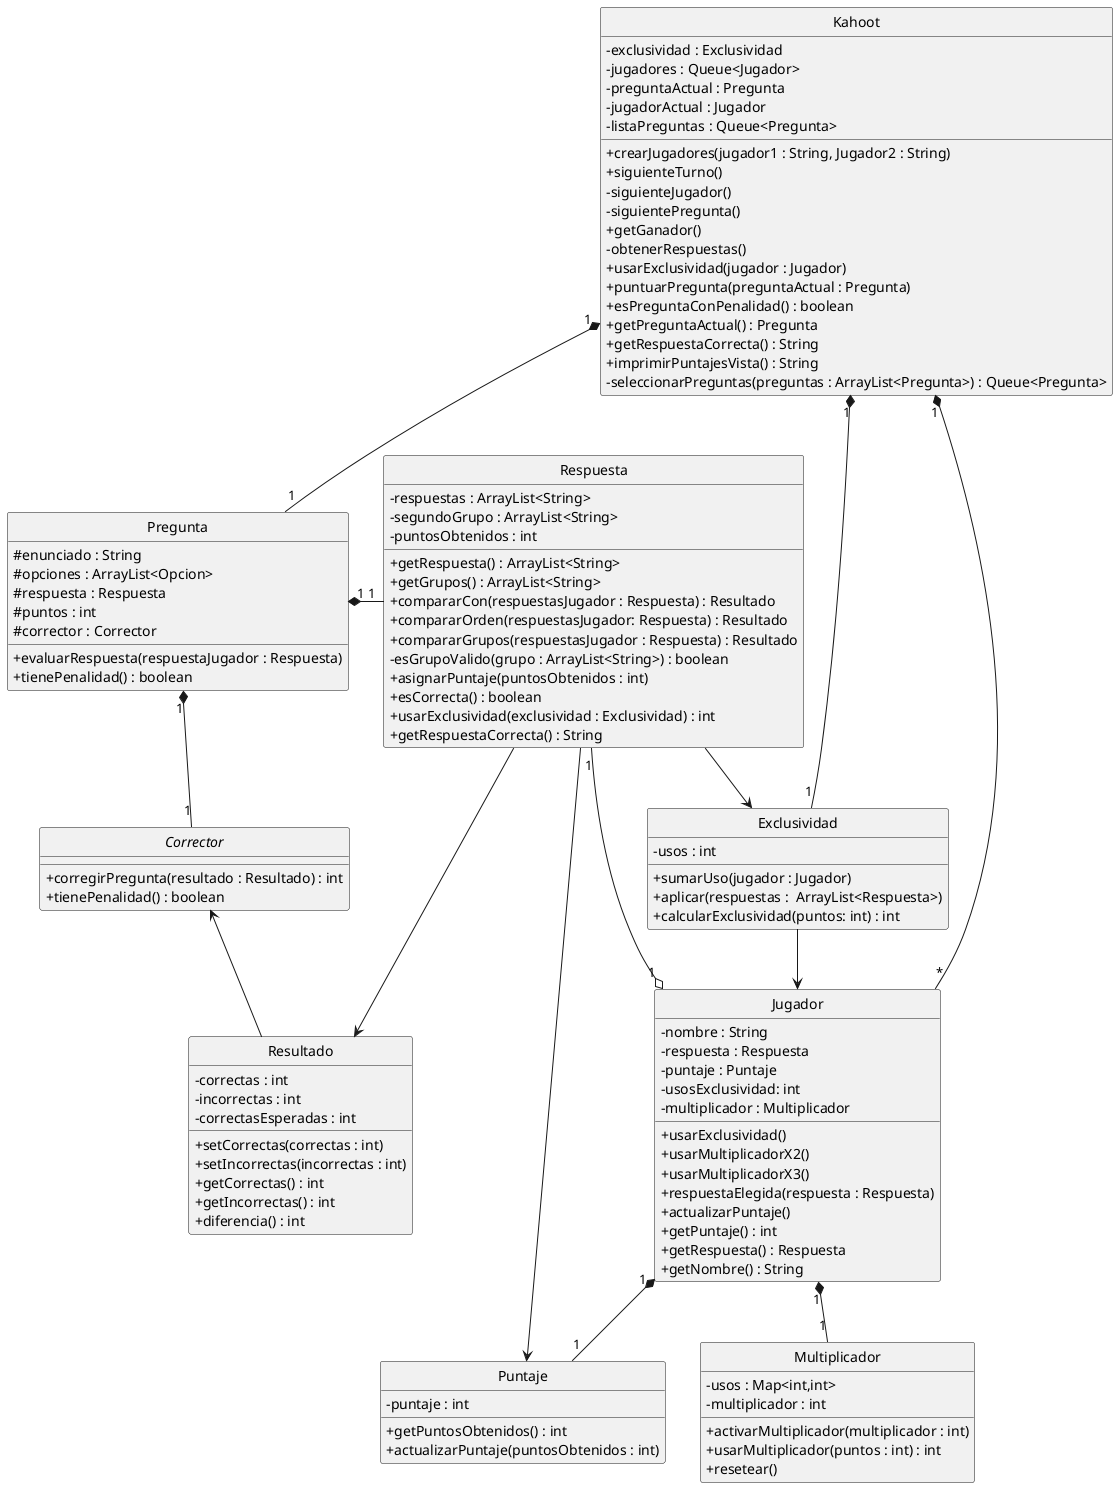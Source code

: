 @startuml AlgoHoot
hide circle
interface Corrector{
    + corregirPregunta(resultado : Resultado) : int
    + tienePenalidad() : boolean
}
class Jugador{
    - nombre : String
    - respuesta : Respuesta
    - puntaje : Puntaje
    - usosExclusividad: int
    - multiplicador : Multiplicador
    + usarExclusividad()
    + usarMultiplicadorX2()
    + usarMultiplicadorX3()
    + respuestaElegida(respuesta : Respuesta)
    + actualizarPuntaje()
    + getPuntaje() : int
    + getRespuesta() : Respuesta
    + getNombre() : String
}
class Multiplicador{
    - usos : Map<int,int>
    - multiplicador : int
    + activarMultiplicador(multiplicador : int)
    + usarMultiplicador(puntos : int) : int
    + resetear()
}
class Exclusividad{
    - usos : int
    + sumarUso(jugador : Jugador)
    + aplicar(respuestas :  ArrayList<Respuesta>)
    + calcularExclusividad(puntos: int) : int
}
class Puntaje{
    - puntaje : int
    + getPuntosObtenidos() : int
    + actualizarPuntaje(puntosObtenidos : int)
}
class Pregunta{
    # enunciado : String
    # opciones : ArrayList<Opcion>
    # respuesta : Respuesta
    # puntos : int
    # corrector : Corrector
    + evaluarRespuesta(respuestaJugador : Respuesta)
    + tienePenalidad() : boolean
}
class Kahoot{
    - exclusividad : Exclusividad
    - jugadores : Queue<Jugador>
    - preguntaActual : Pregunta
    - jugadorActual : Jugador
    - listaPreguntas : Queue<Pregunta>
    + crearJugadores(jugador1 : String, Jugador2 : String)
    + siguienteTurno()
    - siguienteJugador()
    - siguientePregunta()
    + getGanador()
    - obtenerRespuestas()
    + usarExclusividad(jugador : Jugador)
    + puntuarPregunta(preguntaActual : Pregunta)
    + esPreguntaConPenalidad() : boolean
    + getPreguntaActual() : Pregunta
    + getRespuestaCorrecta() : String
    + imprimirPuntajesVista() : String
    - seleccionarPreguntas(preguntas : ArrayList<Pregunta>) : Queue<Pregunta>

}
class Respuesta{
    - respuestas : ArrayList<String>
    - segundoGrupo : ArrayList<String>
    - puntosObtenidos : int
    + getRespuesta() : ArrayList<String>
    + getGrupos() : ArrayList<String>
    + compararCon(respuestasJugador : Respuesta) : Resultado
    + compararOrden(respuestasJugador: Respuesta) : Resultado
    + compararGrupos(respuestasJugador : Respuesta) : Resultado
    - esGrupoValido(grupo : ArrayList<String>) : boolean
    + asignarPuntaje(puntosObtenidos : int)
    + esCorrecta() : boolean
    + usarExclusividad(exclusividad : Exclusividad) : int
    + getRespuestaCorrecta() : String
}
class Resultado{
    - correctas : int
    - incorrectas : int
    - correctasEsperadas : int
    + setCorrectas(correctas : int)
    + setIncorrectas(incorrectas : int)
    + getCorrectas() : int
    + getIncorrectas() : int
    + diferencia() : int
}
Pregunta "1" *-right- "1" Respuesta
Pregunta "1" *-- "1" Corrector

Kahoot "1" *-- "*" Jugador
Kahoot "1" *-- "1" Pregunta
Kahoot "1" *-- "1" Exclusividad

Corrector <-- Resultado

Jugador "1" o-- "1" Respuesta
Jugador "1" *-- "1" Puntaje
Jugador "1" *-- "1" Multiplicador


Respuesta --> Puntaje
Respuesta --> Resultado
Respuesta --> Exclusividad

Exclusividad --> Jugador

skinparam classAttributeIconSize 0

@enduml